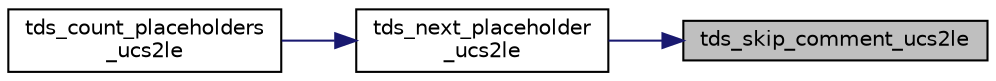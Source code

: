 digraph "tds_skip_comment_ucs2le"
{
 // LATEX_PDF_SIZE
  edge [fontname="Helvetica",fontsize="10",labelfontname="Helvetica",labelfontsize="10"];
  node [fontname="Helvetica",fontsize="10",shape=record];
  rankdir="RL";
  Node1 [label="tds_skip_comment_ucs2le",height=0.2,width=0.4,color="black", fillcolor="grey75", style="filled", fontcolor="black",tooltip="Skip a comment in a query."];
  Node1 -> Node2 [dir="back",color="midnightblue",fontsize="10",style="solid",fontname="Helvetica"];
  Node2 [label="tds_next_placeholder\l_ucs2le",height=0.2,width=0.4,color="black", fillcolor="white", style="filled",URL="$a00563.html#gaa823973b74efdf1ff00f340496bff614",tooltip="Found the next placeholder (? or @param) in a string."];
  Node2 -> Node3 [dir="back",color="midnightblue",fontsize="10",style="solid",fontname="Helvetica"];
  Node3 [label="tds_count_placeholders\l_ucs2le",height=0.2,width=0.4,color="black", fillcolor="white", style="filled",URL="$a00563.html#ga0cd19215e9169ea299a6c9cbf5b2fb60",tooltip="Count the number of placeholders ('?') in a query."];
}
